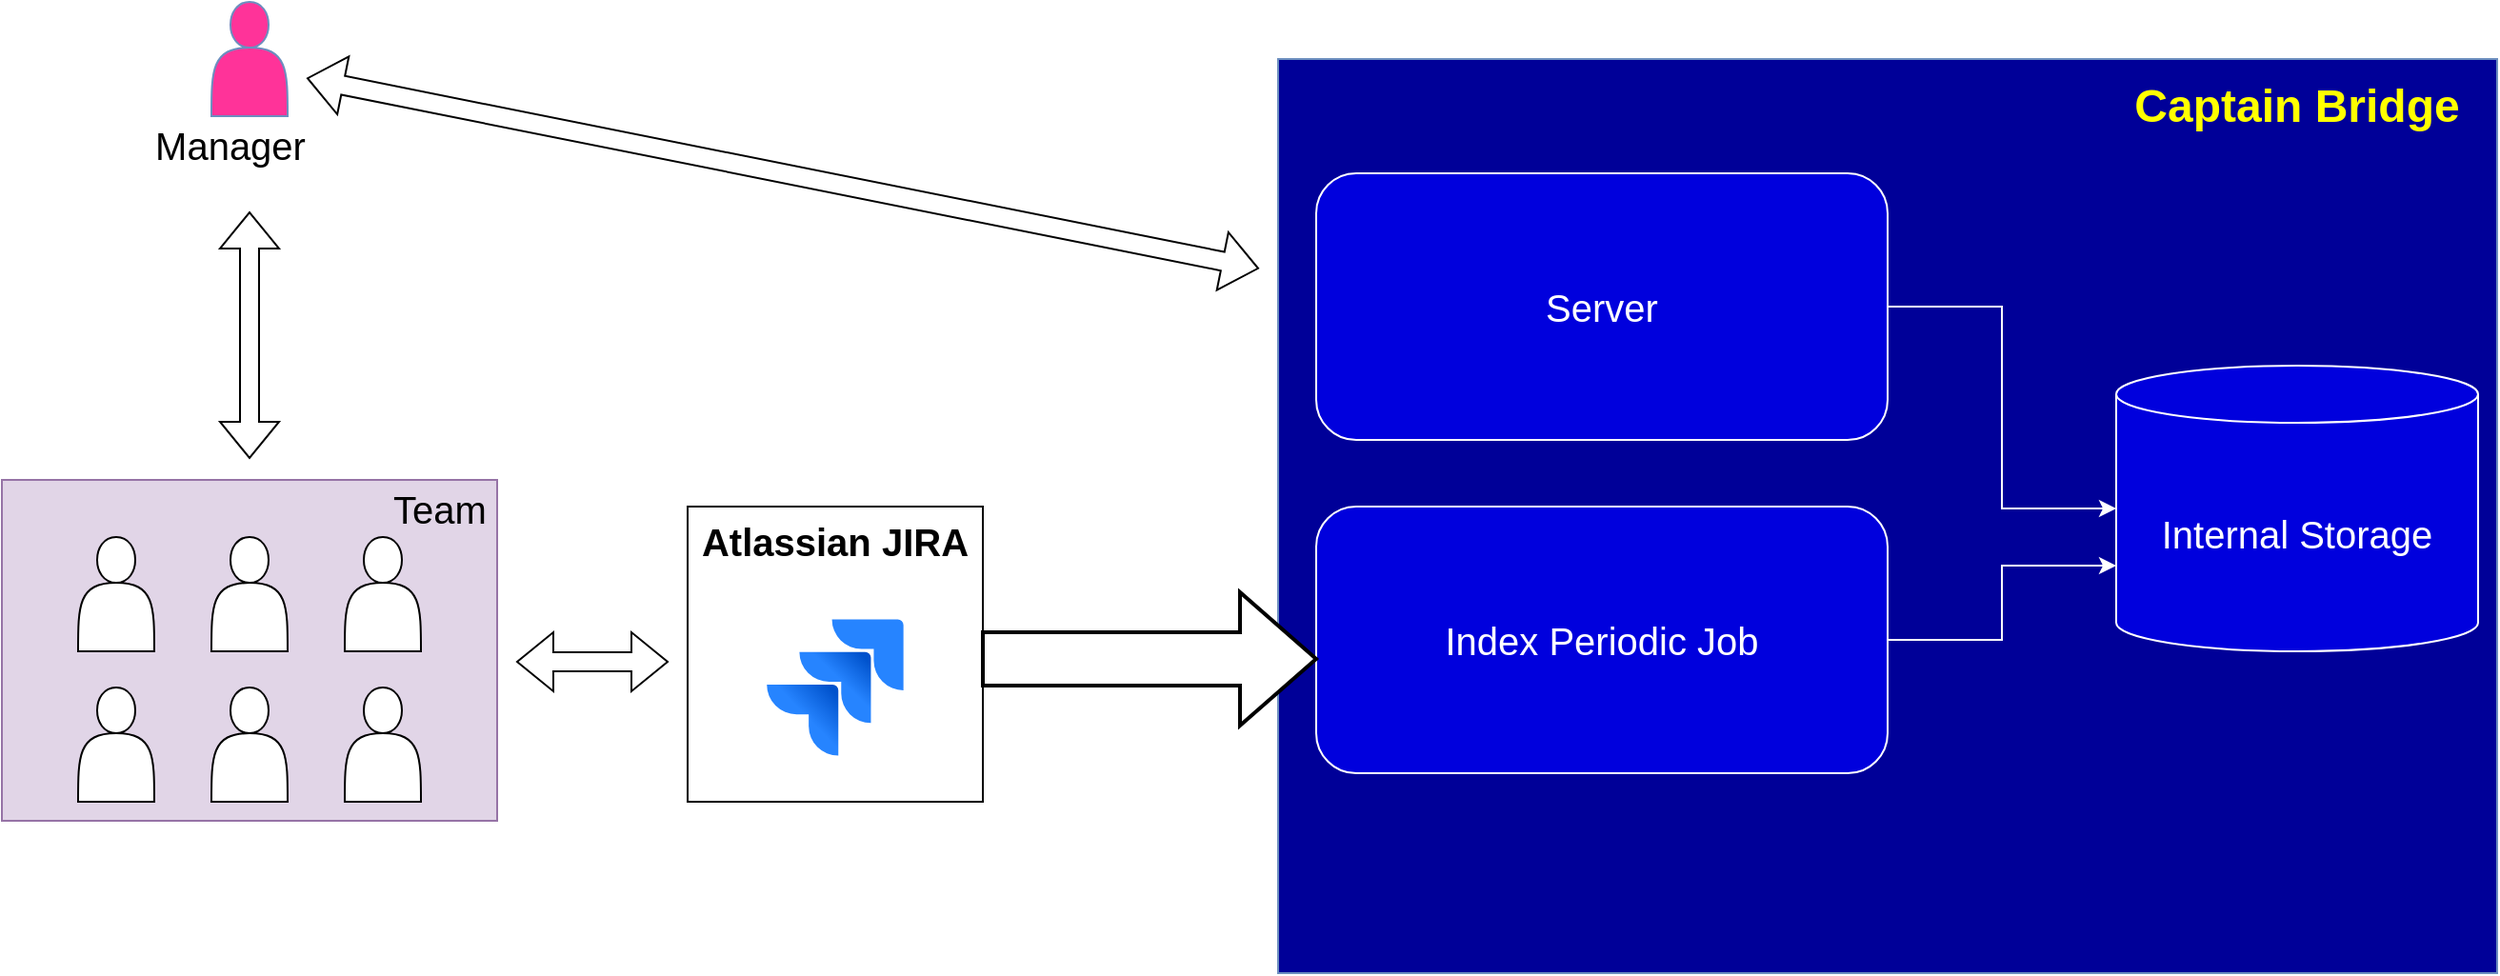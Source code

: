 <mxfile version="27.0.3">
  <diagram name="Страница — 1" id="iXKBSagJiUr_qD_LvLRX">
    <mxGraphModel dx="2422" dy="951" grid="1" gridSize="10" guides="1" tooltips="1" connect="1" arrows="1" fold="1" page="1" pageScale="1" pageWidth="827" pageHeight="1169" math="0" shadow="0">
      <root>
        <mxCell id="0" />
        <mxCell id="1" parent="0" />
        <mxCell id="QE3bn2jYNVTKnfU2roEE-16" value="" style="rounded=0;whiteSpace=wrap;html=1;fillColor=#e1d5e7;strokeColor=#9673a6;" parent="1" vertex="1">
          <mxGeometry x="-670" y="401" width="260" height="179" as="geometry" />
        </mxCell>
        <mxCell id="IeSUwaB9jIrNO8kcGbB0-12" value="" style="rounded=0;whiteSpace=wrap;html=1;fillColor=#000098;strokeColor=#6c8ebf;" parent="1" vertex="1">
          <mxGeometry y="180" width="640" height="480" as="geometry" />
        </mxCell>
        <mxCell id="IeSUwaB9jIrNO8kcGbB0-4" style="edgeStyle=orthogonalEdgeStyle;rounded=0;orthogonalLoop=1;jettySize=auto;html=1;fontColor=#FFFFFF;strokeColor=#FFFFFF;" parent="1" source="IeSUwaB9jIrNO8kcGbB0-2" target="IeSUwaB9jIrNO8kcGbB0-3" edge="1">
          <mxGeometry relative="1" as="geometry" />
        </mxCell>
        <mxCell id="IeSUwaB9jIrNO8kcGbB0-2" value="&lt;font style=&quot;font-size: 20px;&quot; color=&quot;#ffffff&quot;&gt;Server&lt;/font&gt;" style="rounded=1;whiteSpace=wrap;html=1;fillColor=#0000DD;strokeColor=#FFFFFF;" parent="1" vertex="1">
          <mxGeometry x="20" y="240" width="300" height="140" as="geometry" />
        </mxCell>
        <mxCell id="IeSUwaB9jIrNO8kcGbB0-3" value="Internal Storage" style="shape=cylinder3;whiteSpace=wrap;html=1;boundedLbl=1;backgroundOutline=1;size=15;fillColor=#0000DD;strokeColor=#FFFFFF;fontSize=20;fontColor=#FFFFFF;" parent="1" vertex="1">
          <mxGeometry x="440" y="341" width="190" height="150" as="geometry" />
        </mxCell>
        <mxCell id="IeSUwaB9jIrNO8kcGbB0-8" style="edgeStyle=orthogonalEdgeStyle;rounded=0;orthogonalLoop=1;jettySize=auto;html=1;strokeColor=#FFFFFF;entryX=0;entryY=0;entryDx=0;entryDy=105;entryPerimeter=0;" parent="1" source="IeSUwaB9jIrNO8kcGbB0-7" edge="1" target="IeSUwaB9jIrNO8kcGbB0-3">
          <mxGeometry relative="1" as="geometry">
            <mxPoint x="430" y="510" as="targetPoint" />
          </mxGeometry>
        </mxCell>
        <mxCell id="IeSUwaB9jIrNO8kcGbB0-7" value="&lt;div&gt;Index Periodic Job&lt;/div&gt;" style="rounded=1;whiteSpace=wrap;html=1;fillColor=#0000DD;strokeColor=#FFFFFF;fontSize=20;gradientColor=none;fontColor=#FFFFFF;" parent="1" vertex="1">
          <mxGeometry x="20" y="415" width="300" height="140" as="geometry" />
        </mxCell>
        <mxCell id="IeSUwaB9jIrNO8kcGbB0-15" value="&lt;font color=&quot;#ffff00&quot; style=&quot;font-size: 24px;&quot;&gt;&lt;b style=&quot;&quot;&gt;Captain Bridge&lt;/b&gt;&lt;/font&gt;" style="text;html=1;align=center;verticalAlign=middle;whiteSpace=wrap;rounded=0;" parent="1" vertex="1">
          <mxGeometry x="430" y="180" width="210" height="50" as="geometry" />
        </mxCell>
        <mxCell id="IeSUwaB9jIrNO8kcGbB0-19" value="&lt;font style=&quot;font-size: 20px;&quot;&gt;&lt;b&gt;Atlassian JIRA&lt;/b&gt;&lt;/font&gt;" style="whiteSpace=wrap;html=1;aspect=fixed;verticalAlign=top;" parent="1" vertex="1">
          <mxGeometry x="-310" y="415" width="155" height="155" as="geometry" />
        </mxCell>
        <mxCell id="IeSUwaB9jIrNO8kcGbB0-20" value="" style="shape=actor;whiteSpace=wrap;html=1;fillColor=#FF3399;strokeColor=#6c8ebf;" parent="1" vertex="1">
          <mxGeometry x="-560" y="150" width="40" height="60" as="geometry" />
        </mxCell>
        <mxCell id="IeSUwaB9jIrNO8kcGbB0-22" value="&lt;font&gt;Manager&lt;/font&gt;" style="text;html=1;align=center;verticalAlign=middle;whiteSpace=wrap;rounded=0;fontSize=20;" parent="1" vertex="1">
          <mxGeometry x="-580" y="210" width="60" height="30" as="geometry" />
        </mxCell>
        <mxCell id="QE3bn2jYNVTKnfU2roEE-5" value="" style="shape=actor;whiteSpace=wrap;html=1;" parent="1" vertex="1">
          <mxGeometry x="-630" y="431" width="40" height="60" as="geometry" />
        </mxCell>
        <mxCell id="QE3bn2jYNVTKnfU2roEE-6" value="" style="shape=actor;whiteSpace=wrap;html=1;" parent="1" vertex="1">
          <mxGeometry x="-560" y="431" width="40" height="60" as="geometry" />
        </mxCell>
        <mxCell id="QE3bn2jYNVTKnfU2roEE-7" value="" style="shape=actor;whiteSpace=wrap;html=1;" parent="1" vertex="1">
          <mxGeometry x="-490" y="431" width="40" height="60" as="geometry" />
        </mxCell>
        <mxCell id="QE3bn2jYNVTKnfU2roEE-8" value="" style="shape=actor;whiteSpace=wrap;html=1;" parent="1" vertex="1">
          <mxGeometry x="-630" y="510" width="40" height="60" as="geometry" />
        </mxCell>
        <mxCell id="QE3bn2jYNVTKnfU2roEE-9" value="" style="shape=actor;whiteSpace=wrap;html=1;" parent="1" vertex="1">
          <mxGeometry x="-560" y="510" width="40" height="60" as="geometry" />
        </mxCell>
        <mxCell id="QE3bn2jYNVTKnfU2roEE-10" value="" style="shape=actor;whiteSpace=wrap;html=1;" parent="1" vertex="1">
          <mxGeometry x="-490" y="510" width="40" height="60" as="geometry" />
        </mxCell>
        <mxCell id="QE3bn2jYNVTKnfU2roEE-11" value="" style="image;html=1;image=img/lib/atlassian/Jira_Logo.svg;" parent="1" vertex="1">
          <mxGeometry x="-268.5" y="474" width="72" height="72" as="geometry" />
        </mxCell>
        <mxCell id="QE3bn2jYNVTKnfU2roEE-15" value="" style="verticalLabelPosition=bottom;verticalAlign=top;html=1;strokeWidth=2;shape=mxgraph.arrows2.arrow;dy=0.6;dx=40;notch=0;" parent="1" vertex="1">
          <mxGeometry x="-155" y="460" width="175" height="70" as="geometry" />
        </mxCell>
        <mxCell id="QE3bn2jYNVTKnfU2roEE-17" value="&lt;font style=&quot;font-size: 20px;&quot;&gt;Team&lt;/font&gt;" style="text;html=1;align=center;verticalAlign=middle;whiteSpace=wrap;rounded=0;" parent="1" vertex="1">
          <mxGeometry x="-470" y="401" width="60" height="30" as="geometry" />
        </mxCell>
        <mxCell id="QE3bn2jYNVTKnfU2roEE-19" value="" style="shape=flexArrow;endArrow=classic;startArrow=classic;html=1;rounded=0;" parent="1" edge="1">
          <mxGeometry width="100" height="100" relative="1" as="geometry">
            <mxPoint x="-400" y="496.5" as="sourcePoint" />
            <mxPoint x="-320" y="496.5" as="targetPoint" />
          </mxGeometry>
        </mxCell>
        <mxCell id="QE3bn2jYNVTKnfU2roEE-20" value="" style="shape=flexArrow;endArrow=classic;startArrow=classic;html=1;rounded=0;" parent="1" edge="1">
          <mxGeometry width="100" height="100" relative="1" as="geometry">
            <mxPoint x="-510" y="190" as="sourcePoint" />
            <mxPoint x="-10" y="290" as="targetPoint" />
          </mxGeometry>
        </mxCell>
        <mxCell id="QE3bn2jYNVTKnfU2roEE-21" value="" style="shape=flexArrow;endArrow=classic;startArrow=classic;html=1;rounded=0;" parent="1" edge="1">
          <mxGeometry width="100" height="100" relative="1" as="geometry">
            <mxPoint x="-540" y="390" as="sourcePoint" />
            <mxPoint x="-540" y="260" as="targetPoint" />
          </mxGeometry>
        </mxCell>
      </root>
    </mxGraphModel>
  </diagram>
</mxfile>

